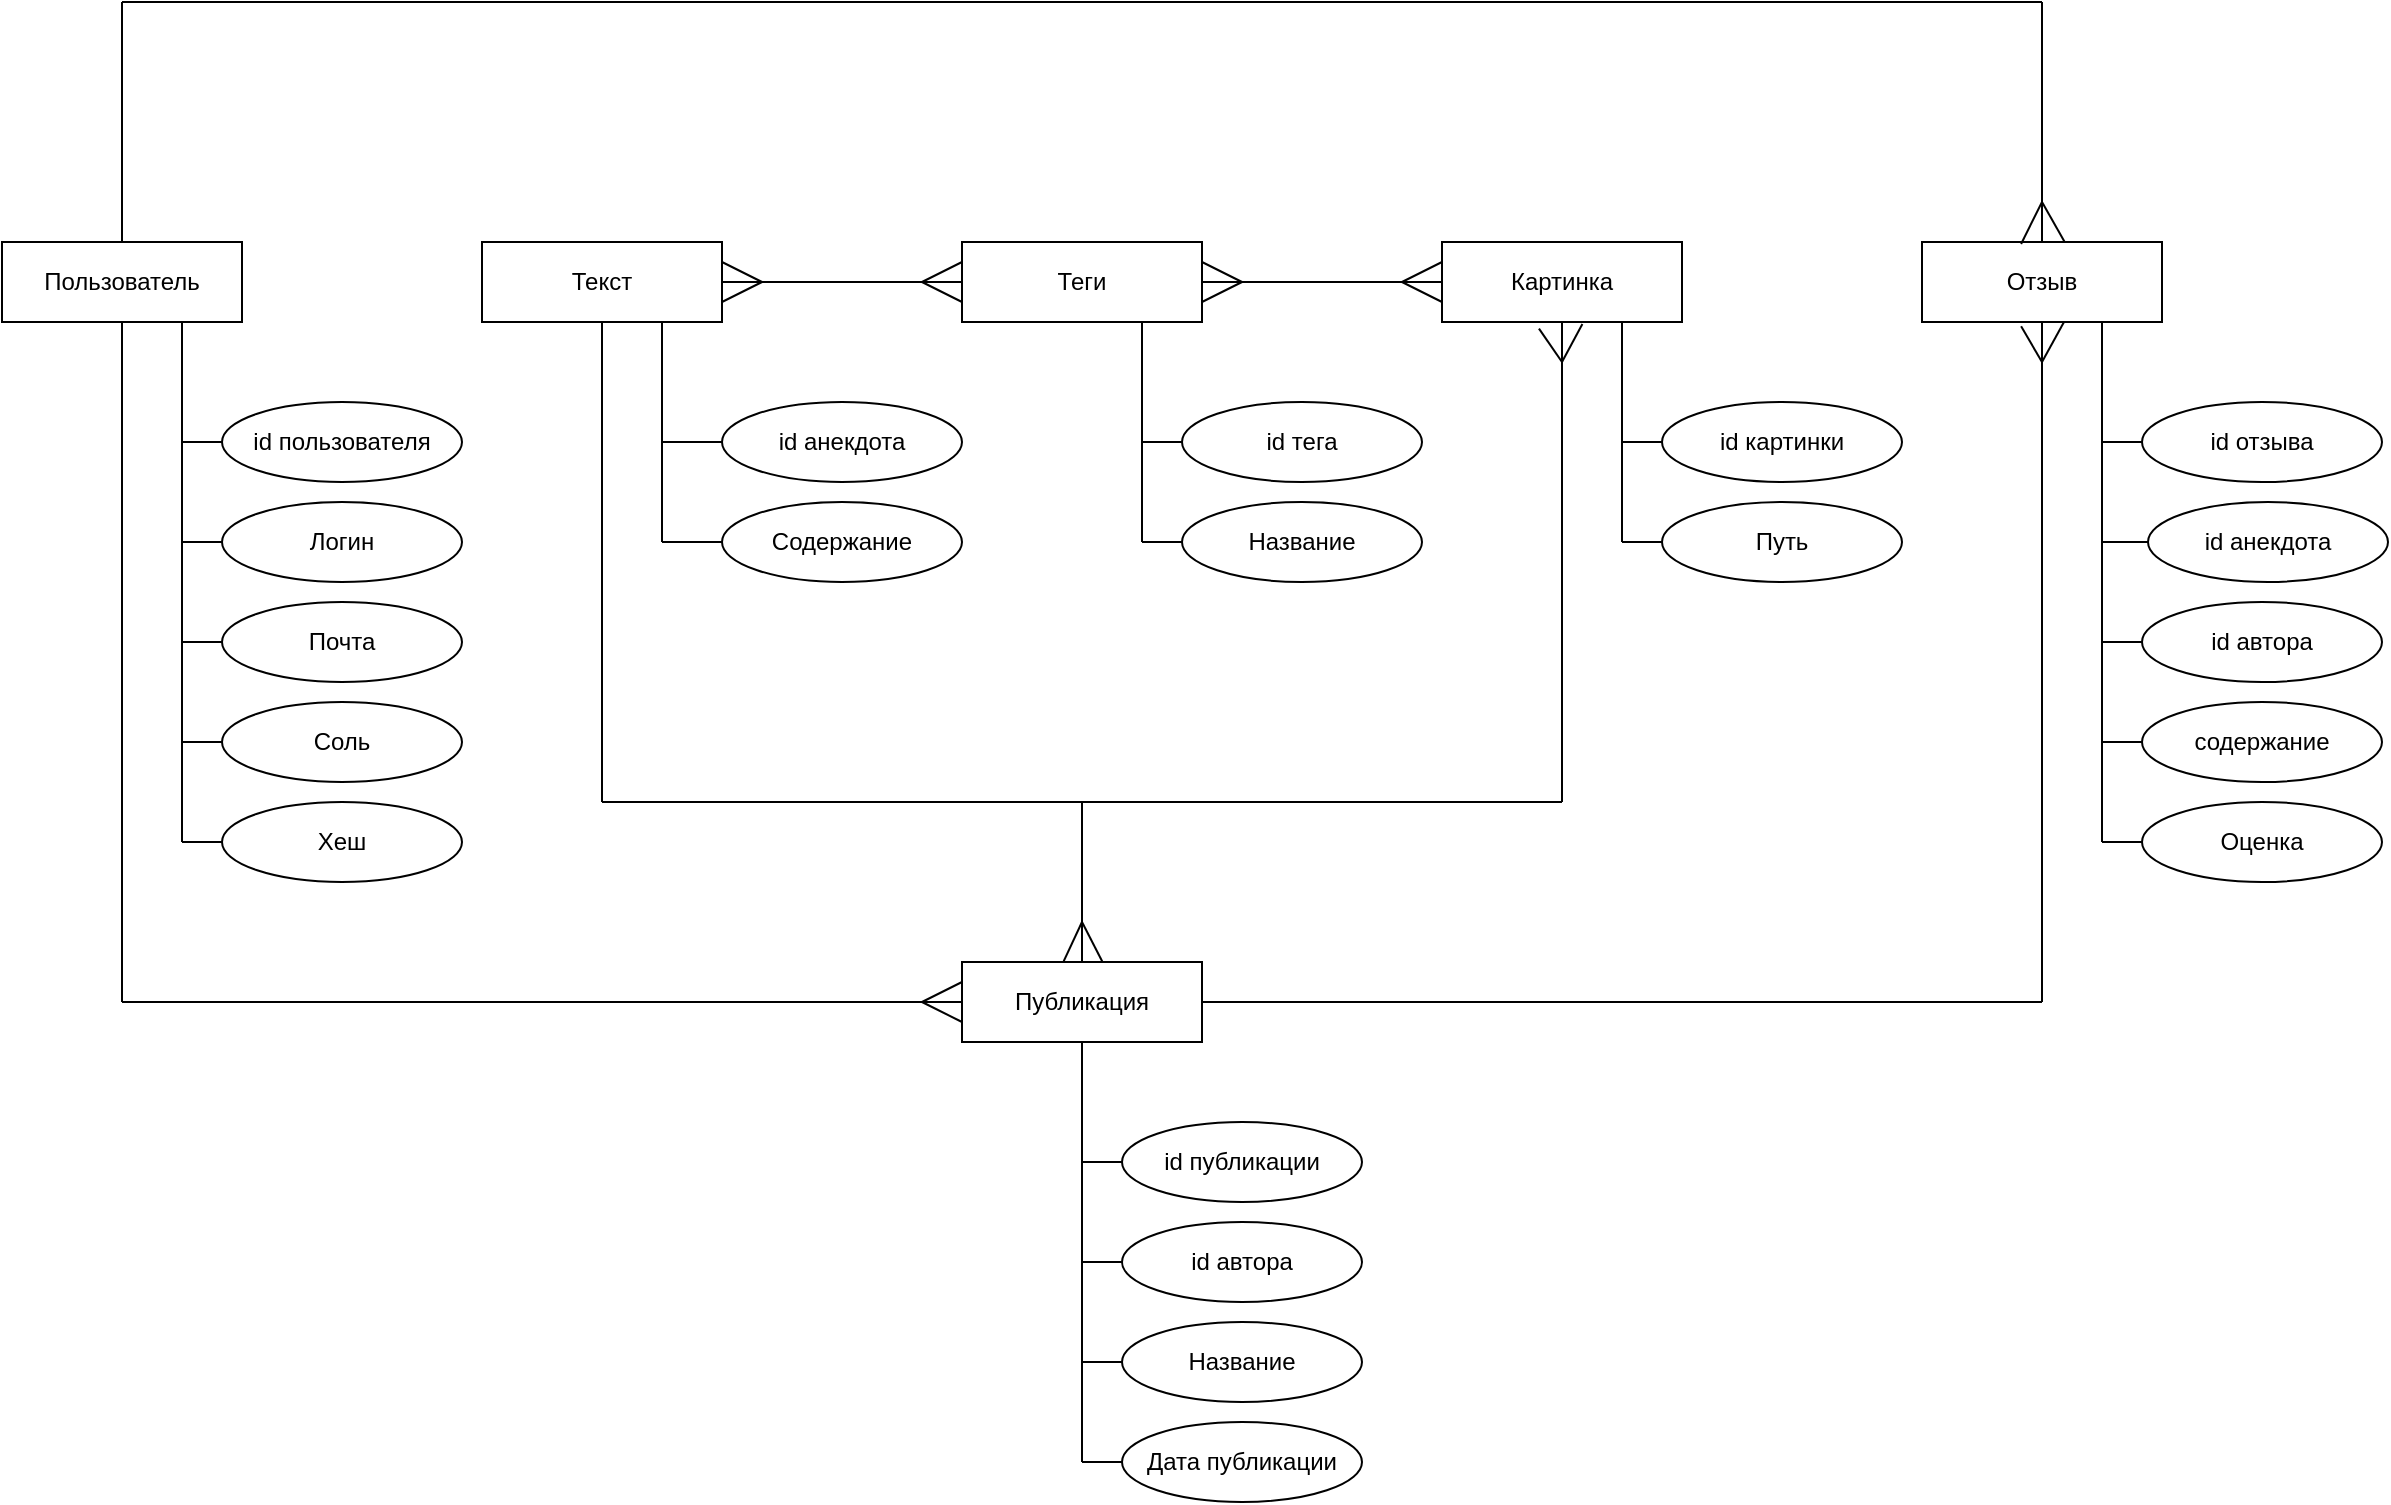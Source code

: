 <mxfile version="13.7.3" type="device"><diagram id="bsCOAa8j4sSH0_8lnj1Z" name="Page-1"><mxGraphModel dx="1483" dy="881" grid="1" gridSize="10" guides="1" tooltips="1" connect="1" arrows="1" fold="1" page="1" pageScale="1" pageWidth="1827" pageHeight="11169" math="0" shadow="0"><root><mxCell id="0"/><mxCell id="1" parent="0"/><mxCell id="YvxUmzClaYKNc_LeASB7-1" value="Пользователь" style="rounded=0;whiteSpace=wrap;html=1;" parent="1" vertex="1"><mxGeometry x="40" y="360" width="120" height="40" as="geometry"/></mxCell><mxCell id="YvxUmzClaYKNc_LeASB7-2" value="id пользователя" style="ellipse;whiteSpace=wrap;html=1;" parent="1" vertex="1"><mxGeometry x="150" y="440" width="120" height="40" as="geometry"/></mxCell><mxCell id="YvxUmzClaYKNc_LeASB7-3" value="Логин" style="ellipse;whiteSpace=wrap;html=1;" parent="1" vertex="1"><mxGeometry x="150" y="490" width="120" height="40" as="geometry"/></mxCell><mxCell id="YvxUmzClaYKNc_LeASB7-4" value="Почта" style="ellipse;whiteSpace=wrap;html=1;" parent="1" vertex="1"><mxGeometry x="150" y="540" width="120" height="40" as="geometry"/></mxCell><mxCell id="YvxUmzClaYKNc_LeASB7-8" value="" style="endArrow=none;html=1;entryX=0;entryY=0.5;entryDx=0;entryDy=0;" parent="1" target="YvxUmzClaYKNc_LeASB7-4" edge="1"><mxGeometry width="50" height="50" relative="1" as="geometry"><mxPoint x="130" y="560" as="sourcePoint"/><mxPoint x="190" y="710" as="targetPoint"/></mxGeometry></mxCell><mxCell id="YvxUmzClaYKNc_LeASB7-9" value="" style="endArrow=none;html=1;exitX=0;exitY=0.5;exitDx=0;exitDy=0;" parent="1" source="YvxUmzClaYKNc_LeASB7-2" edge="1"><mxGeometry width="50" height="50" relative="1" as="geometry"><mxPoint x="140" y="570" as="sourcePoint"/><mxPoint x="130" y="460" as="targetPoint"/></mxGeometry></mxCell><mxCell id="YvxUmzClaYKNc_LeASB7-10" value="" style="endArrow=none;html=1;exitX=0;exitY=0.5;exitDx=0;exitDy=0;" parent="1" source="YvxUmzClaYKNc_LeASB7-3" edge="1"><mxGeometry width="50" height="50" relative="1" as="geometry"><mxPoint x="160" y="470" as="sourcePoint"/><mxPoint x="130" y="510" as="targetPoint"/></mxGeometry></mxCell><mxCell id="YvxUmzClaYKNc_LeASB7-13" value="Текст" style="rounded=0;whiteSpace=wrap;html=1;" parent="1" vertex="1"><mxGeometry x="280" y="360" width="120" height="40" as="geometry"/></mxCell><mxCell id="YvxUmzClaYKNc_LeASB7-15" value="Содержание" style="ellipse;whiteSpace=wrap;html=1;" parent="1" vertex="1"><mxGeometry x="400" y="490" width="120" height="40" as="geometry"/></mxCell><mxCell id="YvxUmzClaYKNc_LeASB7-28" value="Теги" style="rounded=0;whiteSpace=wrap;html=1;" parent="1" vertex="1"><mxGeometry x="520" y="360" width="120" height="40" as="geometry"/></mxCell><mxCell id="YvxUmzClaYKNc_LeASB7-29" value="id тега" style="ellipse;whiteSpace=wrap;html=1;" parent="1" vertex="1"><mxGeometry x="630" y="440" width="120" height="40" as="geometry"/></mxCell><mxCell id="YvxUmzClaYKNc_LeASB7-31" value="Название" style="ellipse;whiteSpace=wrap;html=1;" parent="1" vertex="1"><mxGeometry x="630" y="490" width="120" height="40" as="geometry"/></mxCell><mxCell id="YvxUmzClaYKNc_LeASB7-37" value="" style="endArrow=none;html=1;entryX=0;entryY=0.5;entryDx=0;entryDy=0;" parent="1" target="YvxUmzClaYKNc_LeASB7-29" edge="1"><mxGeometry width="50" height="50" relative="1" as="geometry"><mxPoint x="610" y="460" as="sourcePoint"/><mxPoint x="370" y="470" as="targetPoint"/></mxGeometry></mxCell><mxCell id="YvxUmzClaYKNc_LeASB7-38" value="" style="endArrow=none;html=1;entryX=0;entryY=0.5;entryDx=0;entryDy=0;" parent="1" target="YvxUmzClaYKNc_LeASB7-31" edge="1"><mxGeometry width="50" height="50" relative="1" as="geometry"><mxPoint x="610" y="510" as="sourcePoint"/><mxPoint x="610" y="470" as="targetPoint"/></mxGeometry></mxCell><mxCell id="YvxUmzClaYKNc_LeASB7-39" value="" style="endArrow=none;html=1;entryX=0.75;entryY=1;entryDx=0;entryDy=0;" parent="1" target="YvxUmzClaYKNc_LeASB7-28" edge="1"><mxGeometry width="50" height="50" relative="1" as="geometry"><mxPoint x="610" y="510" as="sourcePoint"/><mxPoint x="610" y="520" as="targetPoint"/></mxGeometry></mxCell><mxCell id="YvxUmzClaYKNc_LeASB7-47" value="Отзыв" style="rounded=0;whiteSpace=wrap;html=1;" parent="1" vertex="1"><mxGeometry x="1000" y="360" width="120" height="40" as="geometry"/></mxCell><mxCell id="YvxUmzClaYKNc_LeASB7-48" value="id автора" style="ellipse;whiteSpace=wrap;html=1;" parent="1" vertex="1"><mxGeometry x="1110" y="540" width="120" height="40" as="geometry"/></mxCell><mxCell id="YvxUmzClaYKNc_LeASB7-49" value="id анекдота" style="ellipse;whiteSpace=wrap;html=1;" parent="1" vertex="1"><mxGeometry x="1113" y="490" width="120" height="40" as="geometry"/></mxCell><mxCell id="nnOXmzC6WRoq9BkZMvD6-1" value="" style="endArrow=none;html=1;entryX=0.75;entryY=1;entryDx=0;entryDy=0;" parent="1" target="YvxUmzClaYKNc_LeASB7-47" edge="1"><mxGeometry width="50" height="50" relative="1" as="geometry"><mxPoint x="1090" y="660" as="sourcePoint"/><mxPoint x="980" y="480" as="targetPoint"/></mxGeometry></mxCell><mxCell id="nnOXmzC6WRoq9BkZMvD6-4" value="id отзыва" style="ellipse;whiteSpace=wrap;html=1;" parent="1" vertex="1"><mxGeometry x="1110" y="440" width="120" height="40" as="geometry"/></mxCell><mxCell id="nnOXmzC6WRoq9BkZMvD6-5" value="содержание" style="ellipse;whiteSpace=wrap;html=1;" parent="1" vertex="1"><mxGeometry x="1110" y="590" width="120" height="40" as="geometry"/></mxCell><mxCell id="nnOXmzC6WRoq9BkZMvD6-6" value="" style="endArrow=none;html=1;entryX=0;entryY=0.5;entryDx=0;entryDy=0;" parent="1" target="nnOXmzC6WRoq9BkZMvD6-4" edge="1"><mxGeometry width="50" height="50" relative="1" as="geometry"><mxPoint x="1090" y="460" as="sourcePoint"/><mxPoint x="970" y="520" as="targetPoint"/></mxGeometry></mxCell><mxCell id="nnOXmzC6WRoq9BkZMvD6-7" value="" style="endArrow=none;html=1;entryX=0;entryY=0.5;entryDx=0;entryDy=0;" parent="1" target="YvxUmzClaYKNc_LeASB7-49" edge="1"><mxGeometry width="50" height="50" relative="1" as="geometry"><mxPoint x="1090" y="510" as="sourcePoint"/><mxPoint x="1000" y="500" as="targetPoint"/></mxGeometry></mxCell><mxCell id="nnOXmzC6WRoq9BkZMvD6-8" value="" style="endArrow=none;html=1;entryX=0;entryY=0.5;entryDx=0;entryDy=0;" parent="1" target="YvxUmzClaYKNc_LeASB7-48" edge="1"><mxGeometry width="50" height="50" relative="1" as="geometry"><mxPoint x="1090" y="560" as="sourcePoint"/><mxPoint x="960" y="560" as="targetPoint"/></mxGeometry></mxCell><mxCell id="nnOXmzC6WRoq9BkZMvD6-9" value="" style="endArrow=none;html=1;entryX=0;entryY=0.5;entryDx=0;entryDy=0;" parent="1" target="nnOXmzC6WRoq9BkZMvD6-5" edge="1"><mxGeometry width="50" height="50" relative="1" as="geometry"><mxPoint x="1090" y="610" as="sourcePoint"/><mxPoint x="970" y="570" as="targetPoint"/></mxGeometry></mxCell><mxCell id="nnOXmzC6WRoq9BkZMvD6-19" value="id анекдота" style="ellipse;whiteSpace=wrap;html=1;" parent="1" vertex="1"><mxGeometry x="400" y="440" width="120" height="40" as="geometry"/></mxCell><mxCell id="nnOXmzC6WRoq9BkZMvD6-32" value="" style="endArrow=none;html=1;entryX=0.75;entryY=1;entryDx=0;entryDy=0;" parent="1" target="YvxUmzClaYKNc_LeASB7-13" edge="1"><mxGeometry width="50" height="50" relative="1" as="geometry"><mxPoint x="370" y="510" as="sourcePoint"/><mxPoint x="380" y="430" as="targetPoint"/></mxGeometry></mxCell><mxCell id="nnOXmzC6WRoq9BkZMvD6-33" value="" style="endArrow=none;html=1;entryX=0;entryY=0.5;entryDx=0;entryDy=0;" parent="1" target="nnOXmzC6WRoq9BkZMvD6-19" edge="1"><mxGeometry width="50" height="50" relative="1" as="geometry"><mxPoint x="370" y="460" as="sourcePoint"/><mxPoint x="380" y="410" as="targetPoint"/></mxGeometry></mxCell><mxCell id="nnOXmzC6WRoq9BkZMvD6-34" value="" style="endArrow=none;html=1;entryX=0;entryY=0.5;entryDx=0;entryDy=0;" parent="1" target="YvxUmzClaYKNc_LeASB7-15" edge="1"><mxGeometry width="50" height="50" relative="1" as="geometry"><mxPoint x="370" y="510" as="sourcePoint"/><mxPoint x="410" y="470" as="targetPoint"/></mxGeometry></mxCell><mxCell id="t1Rcjrm4uwK7brqrJFp3-3" value="Оценка" style="ellipse;whiteSpace=wrap;html=1;" vertex="1" parent="1"><mxGeometry x="1110" y="640" width="120" height="40" as="geometry"/></mxCell><mxCell id="t1Rcjrm4uwK7brqrJFp3-4" value="" style="endArrow=none;html=1;entryX=0;entryY=0.5;entryDx=0;entryDy=0;" edge="1" parent="1" target="t1Rcjrm4uwK7brqrJFp3-3"><mxGeometry width="50" height="50" relative="1" as="geometry"><mxPoint x="1090" y="660" as="sourcePoint"/><mxPoint x="1210" y="850" as="targetPoint"/></mxGeometry></mxCell><mxCell id="t1Rcjrm4uwK7brqrJFp3-6" value="Картинка" style="rounded=0;whiteSpace=wrap;html=1;" vertex="1" parent="1"><mxGeometry x="760" y="360" width="120" height="40" as="geometry"/></mxCell><mxCell id="t1Rcjrm4uwK7brqrJFp3-11" value="id картинки" style="ellipse;whiteSpace=wrap;html=1;" vertex="1" parent="1"><mxGeometry x="870" y="440" width="120" height="40" as="geometry"/></mxCell><mxCell id="t1Rcjrm4uwK7brqrJFp3-12" value="Путь" style="ellipse;whiteSpace=wrap;html=1;" vertex="1" parent="1"><mxGeometry x="870" y="490" width="120" height="40" as="geometry"/></mxCell><mxCell id="t1Rcjrm4uwK7brqrJFp3-13" value="" style="endArrow=none;html=1;entryX=0;entryY=0.5;entryDx=0;entryDy=0;" edge="1" parent="1" target="t1Rcjrm4uwK7brqrJFp3-11"><mxGeometry width="50" height="50" relative="1" as="geometry"><mxPoint x="850" y="460" as="sourcePoint"/><mxPoint x="860" y="540" as="targetPoint"/></mxGeometry></mxCell><mxCell id="t1Rcjrm4uwK7brqrJFp3-14" value="" style="endArrow=none;html=1;entryX=0;entryY=0.5;entryDx=0;entryDy=0;" edge="1" parent="1" target="t1Rcjrm4uwK7brqrJFp3-12"><mxGeometry width="50" height="50" relative="1" as="geometry"><mxPoint x="850" y="510" as="sourcePoint"/><mxPoint x="760" y="530" as="targetPoint"/></mxGeometry></mxCell><mxCell id="t1Rcjrm4uwK7brqrJFp3-18" value="Публикация" style="rounded=0;whiteSpace=wrap;html=1;" vertex="1" parent="1"><mxGeometry x="520" y="720" width="120" height="40" as="geometry"/></mxCell><mxCell id="t1Rcjrm4uwK7brqrJFp3-19" value="" style="endArrow=none;html=1;entryX=0.5;entryY=1;entryDx=0;entryDy=0;" edge="1" parent="1" target="t1Rcjrm4uwK7brqrJFp3-18"><mxGeometry width="50" height="50" relative="1" as="geometry"><mxPoint x="580" y="970" as="sourcePoint"/><mxPoint x="580" y="800" as="targetPoint"/></mxGeometry></mxCell><mxCell id="t1Rcjrm4uwK7brqrJFp3-21" value="id публикации" style="ellipse;whiteSpace=wrap;html=1;" vertex="1" parent="1"><mxGeometry x="600" y="800" width="120" height="40" as="geometry"/></mxCell><mxCell id="t1Rcjrm4uwK7brqrJFp3-22" value="id автора" style="ellipse;whiteSpace=wrap;html=1;" vertex="1" parent="1"><mxGeometry x="600" y="850" width="120" height="40" as="geometry"/></mxCell><mxCell id="t1Rcjrm4uwK7brqrJFp3-28" value="" style="endArrow=none;html=1;entryX=0;entryY=0.5;entryDx=0;entryDy=0;" edge="1" parent="1" target="t1Rcjrm4uwK7brqrJFp3-21"><mxGeometry width="50" height="50" relative="1" as="geometry"><mxPoint x="580" y="820" as="sourcePoint"/><mxPoint x="590" y="890" as="targetPoint"/></mxGeometry></mxCell><mxCell id="t1Rcjrm4uwK7brqrJFp3-29" value="" style="endArrow=none;html=1;entryX=0;entryY=0.5;entryDx=0;entryDy=0;" edge="1" parent="1" target="t1Rcjrm4uwK7brqrJFp3-22"><mxGeometry width="50" height="50" relative="1" as="geometry"><mxPoint x="580" y="870" as="sourcePoint"/><mxPoint x="610" y="830.0" as="targetPoint"/></mxGeometry></mxCell><mxCell id="t1Rcjrm4uwK7brqrJFp3-30" value="" style="endArrow=none;html=1;entryX=0;entryY=0.5;entryDx=0;entryDy=0;" edge="1" parent="1"><mxGeometry width="50" height="50" relative="1" as="geometry"><mxPoint x="580" y="920" as="sourcePoint"/><mxPoint x="600" y="920.0" as="targetPoint"/></mxGeometry></mxCell><mxCell id="t1Rcjrm4uwK7brqrJFp3-31" value="" style="endArrow=none;html=1;entryX=0;entryY=0.5;entryDx=0;entryDy=0;" edge="1" parent="1"><mxGeometry width="50" height="50" relative="1" as="geometry"><mxPoint x="580" y="970" as="sourcePoint"/><mxPoint x="600" y="970.0" as="targetPoint"/></mxGeometry></mxCell><mxCell id="t1Rcjrm4uwK7brqrJFp3-34" value="Название" style="ellipse;whiteSpace=wrap;html=1;" vertex="1" parent="1"><mxGeometry x="600" y="900" width="120" height="40" as="geometry"/></mxCell><mxCell id="t1Rcjrm4uwK7brqrJFp3-35" value="Дата публикации" style="ellipse;whiteSpace=wrap;html=1;" vertex="1" parent="1"><mxGeometry x="600" y="950" width="120" height="40" as="geometry"/></mxCell><mxCell id="t1Rcjrm4uwK7brqrJFp3-36" value="" style="endArrow=none;html=1;entryX=0.5;entryY=1;entryDx=0;entryDy=0;" edge="1" parent="1" target="YvxUmzClaYKNc_LeASB7-1"><mxGeometry width="50" height="50" relative="1" as="geometry"><mxPoint x="100" y="740" as="sourcePoint"/><mxPoint x="100" y="440" as="targetPoint"/></mxGeometry></mxCell><mxCell id="t1Rcjrm4uwK7brqrJFp3-37" value="" style="endArrow=none;html=1;entryX=0;entryY=0.5;entryDx=0;entryDy=0;" edge="1" parent="1" target="t1Rcjrm4uwK7brqrJFp3-18"><mxGeometry width="50" height="50" relative="1" as="geometry"><mxPoint x="100" y="740" as="sourcePoint"/><mxPoint x="440" y="780" as="targetPoint"/></mxGeometry></mxCell><mxCell id="t1Rcjrm4uwK7brqrJFp3-38" value="" style="endArrow=none;html=1;entryX=0;entryY=0.25;entryDx=0;entryDy=0;" edge="1" parent="1" target="t1Rcjrm4uwK7brqrJFp3-18"><mxGeometry width="50" height="50" relative="1" as="geometry"><mxPoint x="500" y="740" as="sourcePoint"/><mxPoint x="490" y="670" as="targetPoint"/></mxGeometry></mxCell><mxCell id="t1Rcjrm4uwK7brqrJFp3-39" value="" style="endArrow=none;html=1;entryX=0;entryY=0.75;entryDx=0;entryDy=0;" edge="1" parent="1" target="t1Rcjrm4uwK7brqrJFp3-18"><mxGeometry width="50" height="50" relative="1" as="geometry"><mxPoint x="500" y="740" as="sourcePoint"/><mxPoint x="520" y="800" as="targetPoint"/></mxGeometry></mxCell><mxCell id="t1Rcjrm4uwK7brqrJFp3-40" value="" style="endArrow=none;html=1;exitX=0.5;exitY=0;exitDx=0;exitDy=0;" edge="1" parent="1" source="YvxUmzClaYKNc_LeASB7-1"><mxGeometry width="50" height="50" relative="1" as="geometry"><mxPoint x="230" y="320" as="sourcePoint"/><mxPoint x="100" y="240" as="targetPoint"/></mxGeometry></mxCell><mxCell id="t1Rcjrm4uwK7brqrJFp3-41" value="" style="endArrow=none;html=1;" edge="1" parent="1"><mxGeometry width="50" height="50" relative="1" as="geometry"><mxPoint x="100" y="240" as="sourcePoint"/><mxPoint x="1060" y="240" as="targetPoint"/></mxGeometry></mxCell><mxCell id="t1Rcjrm4uwK7brqrJFp3-42" value="" style="endArrow=none;html=1;entryX=0.5;entryY=0;entryDx=0;entryDy=0;" edge="1" parent="1" target="YvxUmzClaYKNc_LeASB7-47"><mxGeometry width="50" height="50" relative="1" as="geometry"><mxPoint x="1060" y="240" as="sourcePoint"/><mxPoint x="1090" y="740" as="targetPoint"/></mxGeometry></mxCell><mxCell id="t1Rcjrm4uwK7brqrJFp3-43" value="" style="endArrow=none;html=1;entryX=0.413;entryY=0.025;entryDx=0;entryDy=0;entryPerimeter=0;" edge="1" parent="1" target="YvxUmzClaYKNc_LeASB7-47"><mxGeometry width="50" height="50" relative="1" as="geometry"><mxPoint x="1060" y="340" as="sourcePoint"/><mxPoint x="960" y="630" as="targetPoint"/></mxGeometry></mxCell><mxCell id="t1Rcjrm4uwK7brqrJFp3-44" value="" style="endArrow=none;html=1;exitX=0.594;exitY=-0.004;exitDx=0;exitDy=0;exitPerimeter=0;" edge="1" parent="1" source="YvxUmzClaYKNc_LeASB7-47"><mxGeometry width="50" height="50" relative="1" as="geometry"><mxPoint x="1110" y="290" as="sourcePoint"/><mxPoint x="1060" y="340" as="targetPoint"/></mxGeometry></mxCell><mxCell id="t1Rcjrm4uwK7brqrJFp3-45" value="" style="endArrow=none;html=1;exitX=0.5;exitY=0;exitDx=0;exitDy=0;" edge="1" parent="1" source="t1Rcjrm4uwK7brqrJFp3-18"><mxGeometry width="50" height="50" relative="1" as="geometry"><mxPoint x="510" y="670" as="sourcePoint"/><mxPoint x="580" y="640" as="targetPoint"/></mxGeometry></mxCell><mxCell id="t1Rcjrm4uwK7brqrJFp3-46" value="" style="endArrow=none;html=1;exitX=0.423;exitY=-0.004;exitDx=0;exitDy=0;exitPerimeter=0;" edge="1" parent="1" source="t1Rcjrm4uwK7brqrJFp3-18"><mxGeometry width="50" height="50" relative="1" as="geometry"><mxPoint x="550" y="680" as="sourcePoint"/><mxPoint x="580" y="700" as="targetPoint"/></mxGeometry></mxCell><mxCell id="t1Rcjrm4uwK7brqrJFp3-47" value="" style="endArrow=none;html=1;exitX=0.585;exitY=-0.004;exitDx=0;exitDy=0;exitPerimeter=0;" edge="1" parent="1" source="t1Rcjrm4uwK7brqrJFp3-18"><mxGeometry width="50" height="50" relative="1" as="geometry"><mxPoint x="710" y="680" as="sourcePoint"/><mxPoint x="580" y="700" as="targetPoint"/></mxGeometry></mxCell><mxCell id="t1Rcjrm4uwK7brqrJFp3-48" value="" style="endArrow=none;html=1;" edge="1" parent="1"><mxGeometry width="50" height="50" relative="1" as="geometry"><mxPoint x="340" y="640" as="sourcePoint"/><mxPoint x="820" y="640" as="targetPoint"/></mxGeometry></mxCell><mxCell id="t1Rcjrm4uwK7brqrJFp3-49" value="" style="endArrow=none;html=1;entryX=0.5;entryY=1;entryDx=0;entryDy=0;" edge="1" parent="1" target="YvxUmzClaYKNc_LeASB7-13"><mxGeometry width="50" height="50" relative="1" as="geometry"><mxPoint x="340" y="640" as="sourcePoint"/><mxPoint x="400" y="580" as="targetPoint"/></mxGeometry></mxCell><mxCell id="t1Rcjrm4uwK7brqrJFp3-52" value="" style="endArrow=none;html=1;entryX=0.75;entryY=1;entryDx=0;entryDy=0;" edge="1" parent="1" target="t1Rcjrm4uwK7brqrJFp3-6"><mxGeometry width="50" height="50" relative="1" as="geometry"><mxPoint x="850" y="510" as="sourcePoint"/><mxPoint x="860" y="630" as="targetPoint"/></mxGeometry></mxCell><mxCell id="t1Rcjrm4uwK7brqrJFp3-54" value="" style="endArrow=none;html=1;entryX=0.5;entryY=1;entryDx=0;entryDy=0;" edge="1" parent="1" target="t1Rcjrm4uwK7brqrJFp3-6"><mxGeometry width="50" height="50" relative="1" as="geometry"><mxPoint x="820" y="640" as="sourcePoint"/><mxPoint x="890" y="610" as="targetPoint"/></mxGeometry></mxCell><mxCell id="t1Rcjrm4uwK7brqrJFp3-55" value="" style="endArrow=none;html=1;exitX=1;exitY=0.5;exitDx=0;exitDy=0;" edge="1" parent="1" source="t1Rcjrm4uwK7brqrJFp3-18"><mxGeometry width="50" height="50" relative="1" as="geometry"><mxPoint x="880" y="770" as="sourcePoint"/><mxPoint x="1060" y="740" as="targetPoint"/></mxGeometry></mxCell><mxCell id="t1Rcjrm4uwK7brqrJFp3-56" value="" style="endArrow=none;html=1;entryX=0.5;entryY=1;entryDx=0;entryDy=0;" edge="1" parent="1" target="YvxUmzClaYKNc_LeASB7-47"><mxGeometry width="50" height="50" relative="1" as="geometry"><mxPoint x="1060" y="740" as="sourcePoint"/><mxPoint x="1040" y="610" as="targetPoint"/></mxGeometry></mxCell><mxCell id="t1Rcjrm4uwK7brqrJFp3-57" value="" style="endArrow=none;html=1;entryX=0.413;entryY=1.054;entryDx=0;entryDy=0;entryPerimeter=0;" edge="1" parent="1" target="YvxUmzClaYKNc_LeASB7-47"><mxGeometry width="50" height="50" relative="1" as="geometry"><mxPoint x="1060" y="420" as="sourcePoint"/><mxPoint x="1047" y="460" as="targetPoint"/></mxGeometry></mxCell><mxCell id="t1Rcjrm4uwK7brqrJFp3-58" value="" style="endArrow=none;html=1;" edge="1" parent="1"><mxGeometry width="50" height="50" relative="1" as="geometry"><mxPoint x="1060" y="420" as="sourcePoint"/><mxPoint x="1071" y="400" as="targetPoint"/></mxGeometry></mxCell><mxCell id="t1Rcjrm4uwK7brqrJFp3-59" value="" style="endArrow=none;html=1;entryX=0.404;entryY=1.082;entryDx=0;entryDy=0;entryPerimeter=0;" edge="1" parent="1" target="t1Rcjrm4uwK7brqrJFp3-6"><mxGeometry width="50" height="50" relative="1" as="geometry"><mxPoint x="820" y="420" as="sourcePoint"/><mxPoint x="807" y="450" as="targetPoint"/></mxGeometry></mxCell><mxCell id="t1Rcjrm4uwK7brqrJFp3-60" value="" style="endArrow=none;html=1;entryX=0.585;entryY=1.025;entryDx=0;entryDy=0;entryPerimeter=0;" edge="1" parent="1" target="t1Rcjrm4uwK7brqrJFp3-6"><mxGeometry width="50" height="50" relative="1" as="geometry"><mxPoint x="820" y="420" as="sourcePoint"/><mxPoint x="890" y="570" as="targetPoint"/></mxGeometry></mxCell><mxCell id="t1Rcjrm4uwK7brqrJFp3-61" value="" style="endArrow=none;html=1;entryX=0;entryY=0.5;entryDx=0;entryDy=0;" edge="1" parent="1" target="YvxUmzClaYKNc_LeASB7-28"><mxGeometry width="50" height="50" relative="1" as="geometry"><mxPoint x="400" y="380" as="sourcePoint"/><mxPoint x="450" y="330" as="targetPoint"/></mxGeometry></mxCell><mxCell id="t1Rcjrm4uwK7brqrJFp3-62" value="" style="endArrow=none;html=1;entryX=0;entryY=0.5;entryDx=0;entryDy=0;exitX=1;exitY=0.5;exitDx=0;exitDy=0;" edge="1" parent="1" source="YvxUmzClaYKNc_LeASB7-28" target="t1Rcjrm4uwK7brqrJFp3-6"><mxGeometry width="50" height="50" relative="1" as="geometry"><mxPoint x="610" y="330" as="sourcePoint"/><mxPoint x="660" y="280" as="targetPoint"/></mxGeometry></mxCell><mxCell id="t1Rcjrm4uwK7brqrJFp3-63" value="" style="endArrow=none;html=1;" edge="1" parent="1"><mxGeometry width="50" height="50" relative="1" as="geometry"><mxPoint x="500" y="380" as="sourcePoint"/><mxPoint x="520" y="390" as="targetPoint"/></mxGeometry></mxCell><mxCell id="t1Rcjrm4uwK7brqrJFp3-64" value="" style="endArrow=none;html=1;entryX=0;entryY=0.25;entryDx=0;entryDy=0;" edge="1" parent="1" target="YvxUmzClaYKNc_LeASB7-28"><mxGeometry width="50" height="50" relative="1" as="geometry"><mxPoint x="500" y="380" as="sourcePoint"/><mxPoint x="480" y="330" as="targetPoint"/></mxGeometry></mxCell><mxCell id="t1Rcjrm4uwK7brqrJFp3-65" value="" style="endArrow=none;html=1;exitX=1;exitY=0.25;exitDx=0;exitDy=0;" edge="1" parent="1" source="YvxUmzClaYKNc_LeASB7-13"><mxGeometry width="50" height="50" relative="1" as="geometry"><mxPoint x="410" y="380" as="sourcePoint"/><mxPoint x="420" y="380" as="targetPoint"/></mxGeometry></mxCell><mxCell id="t1Rcjrm4uwK7brqrJFp3-66" value="" style="endArrow=none;html=1;exitX=1;exitY=0.75;exitDx=0;exitDy=0;" edge="1" parent="1" source="YvxUmzClaYKNc_LeASB7-13"><mxGeometry width="50" height="50" relative="1" as="geometry"><mxPoint x="410" y="470" as="sourcePoint"/><mxPoint x="420" y="380" as="targetPoint"/></mxGeometry></mxCell><mxCell id="t1Rcjrm4uwK7brqrJFp3-67" value="" style="endArrow=none;html=1;entryX=0;entryY=0.25;entryDx=0;entryDy=0;" edge="1" parent="1" target="t1Rcjrm4uwK7brqrJFp3-6"><mxGeometry width="50" height="50" relative="1" as="geometry"><mxPoint x="740" y="380" as="sourcePoint"/><mxPoint x="720" y="280" as="targetPoint"/></mxGeometry></mxCell><mxCell id="t1Rcjrm4uwK7brqrJFp3-68" value="" style="endArrow=none;html=1;entryX=0;entryY=0.75;entryDx=0;entryDy=0;" edge="1" parent="1" target="t1Rcjrm4uwK7brqrJFp3-6"><mxGeometry width="50" height="50" relative="1" as="geometry"><mxPoint x="740" y="380" as="sourcePoint"/><mxPoint x="810" y="430" as="targetPoint"/></mxGeometry></mxCell><mxCell id="t1Rcjrm4uwK7brqrJFp3-69" value="" style="endArrow=none;html=1;exitX=1;exitY=0.25;exitDx=0;exitDy=0;" edge="1" parent="1" source="YvxUmzClaYKNc_LeASB7-28"><mxGeometry width="50" height="50" relative="1" as="geometry"><mxPoint x="650" y="310" as="sourcePoint"/><mxPoint x="660" y="380" as="targetPoint"/></mxGeometry></mxCell><mxCell id="t1Rcjrm4uwK7brqrJFp3-70" value="" style="endArrow=none;html=1;exitX=1;exitY=0.75;exitDx=0;exitDy=0;" edge="1" parent="1" source="YvxUmzClaYKNc_LeASB7-28"><mxGeometry width="50" height="50" relative="1" as="geometry"><mxPoint x="680" y="340" as="sourcePoint"/><mxPoint x="660" y="380" as="targetPoint"/></mxGeometry></mxCell><mxCell id="t1Rcjrm4uwK7brqrJFp3-72" value="" style="endArrow=none;html=1;entryX=0.75;entryY=1;entryDx=0;entryDy=0;" edge="1" parent="1" target="YvxUmzClaYKNc_LeASB7-1"><mxGeometry width="50" height="50" relative="1" as="geometry"><mxPoint x="130" y="660" as="sourcePoint"/><mxPoint x="140" y="550" as="targetPoint"/></mxGeometry></mxCell><mxCell id="t1Rcjrm4uwK7brqrJFp3-73" value="Соль" style="ellipse;whiteSpace=wrap;html=1;" vertex="1" parent="1"><mxGeometry x="150" y="590" width="120" height="40" as="geometry"/></mxCell><mxCell id="t1Rcjrm4uwK7brqrJFp3-74" value="Хеш" style="ellipse;whiteSpace=wrap;html=1;" vertex="1" parent="1"><mxGeometry x="150" y="640" width="120" height="40" as="geometry"/></mxCell><mxCell id="t1Rcjrm4uwK7brqrJFp3-75" value="" style="endArrow=none;html=1;entryX=0;entryY=0.5;entryDx=0;entryDy=0;" edge="1" parent="1" target="t1Rcjrm4uwK7brqrJFp3-73"><mxGeometry width="50" height="50" relative="1" as="geometry"><mxPoint x="130" y="610" as="sourcePoint"/><mxPoint x="160" y="620" as="targetPoint"/></mxGeometry></mxCell><mxCell id="t1Rcjrm4uwK7brqrJFp3-76" value="" style="endArrow=none;html=1;entryX=0;entryY=0.5;entryDx=0;entryDy=0;" edge="1" parent="1" target="t1Rcjrm4uwK7brqrJFp3-74"><mxGeometry width="50" height="50" relative="1" as="geometry"><mxPoint x="130" y="660" as="sourcePoint"/><mxPoint x="170" y="690" as="targetPoint"/></mxGeometry></mxCell></root></mxGraphModel></diagram></mxfile>